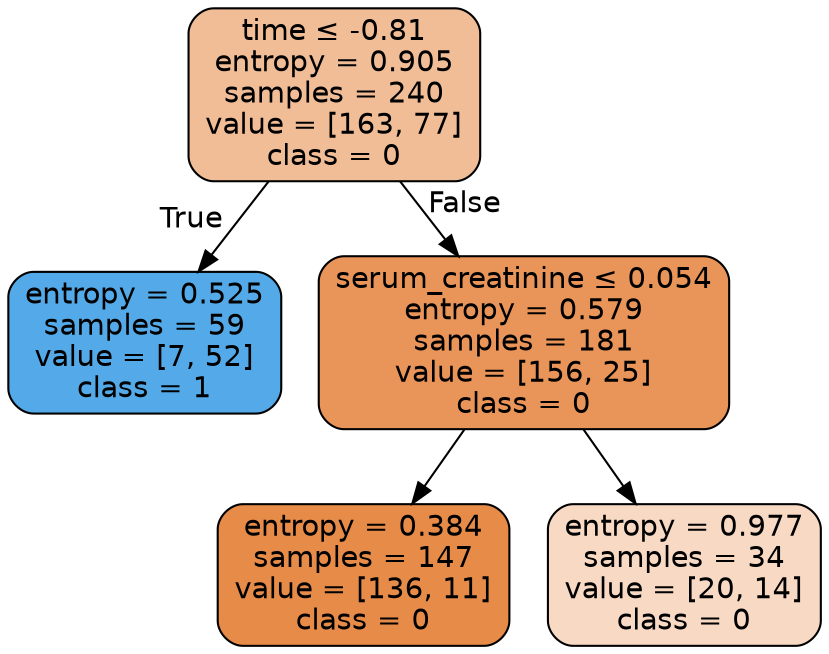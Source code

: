 digraph Tree {
node [shape=box, style="filled, rounded", color="black", fontname=helvetica] ;
edge [fontname=helvetica] ;
0 [label=<time &le; -0.81<br/>entropy = 0.905<br/>samples = 240<br/>value = [163, 77]<br/>class = 0>, fillcolor="#f1bd97"] ;
1 [label=<entropy = 0.525<br/>samples = 59<br/>value = [7, 52]<br/>class = 1>, fillcolor="#54aae8"] ;
0 -> 1 [labeldistance=2.5, labelangle=45, headlabel="True"] ;
2 [label=<serum_creatinine &le; 0.054<br/>entropy = 0.579<br/>samples = 181<br/>value = [156, 25]<br/>class = 0>, fillcolor="#e99559"] ;
0 -> 2 [labeldistance=2.5, labelangle=-45, headlabel="False"] ;
3 [label=<entropy = 0.384<br/>samples = 147<br/>value = [136, 11]<br/>class = 0>, fillcolor="#e78b49"] ;
2 -> 3 ;
4 [label=<entropy = 0.977<br/>samples = 34<br/>value = [20, 14]<br/>class = 0>, fillcolor="#f7d9c4"] ;
2 -> 4 ;
}